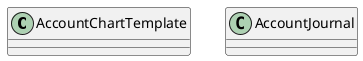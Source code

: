 @startuml classes_l10n_at
set namespaceSeparator none
class "AccountChartTemplate" as odoo_src.odoo.addons.l10n_at.models.template_at.AccountChartTemplate {
}
class "AccountJournal" as odoo_src.odoo.addons.l10n_at.models.account_journal.AccountJournal {
}
@enduml
